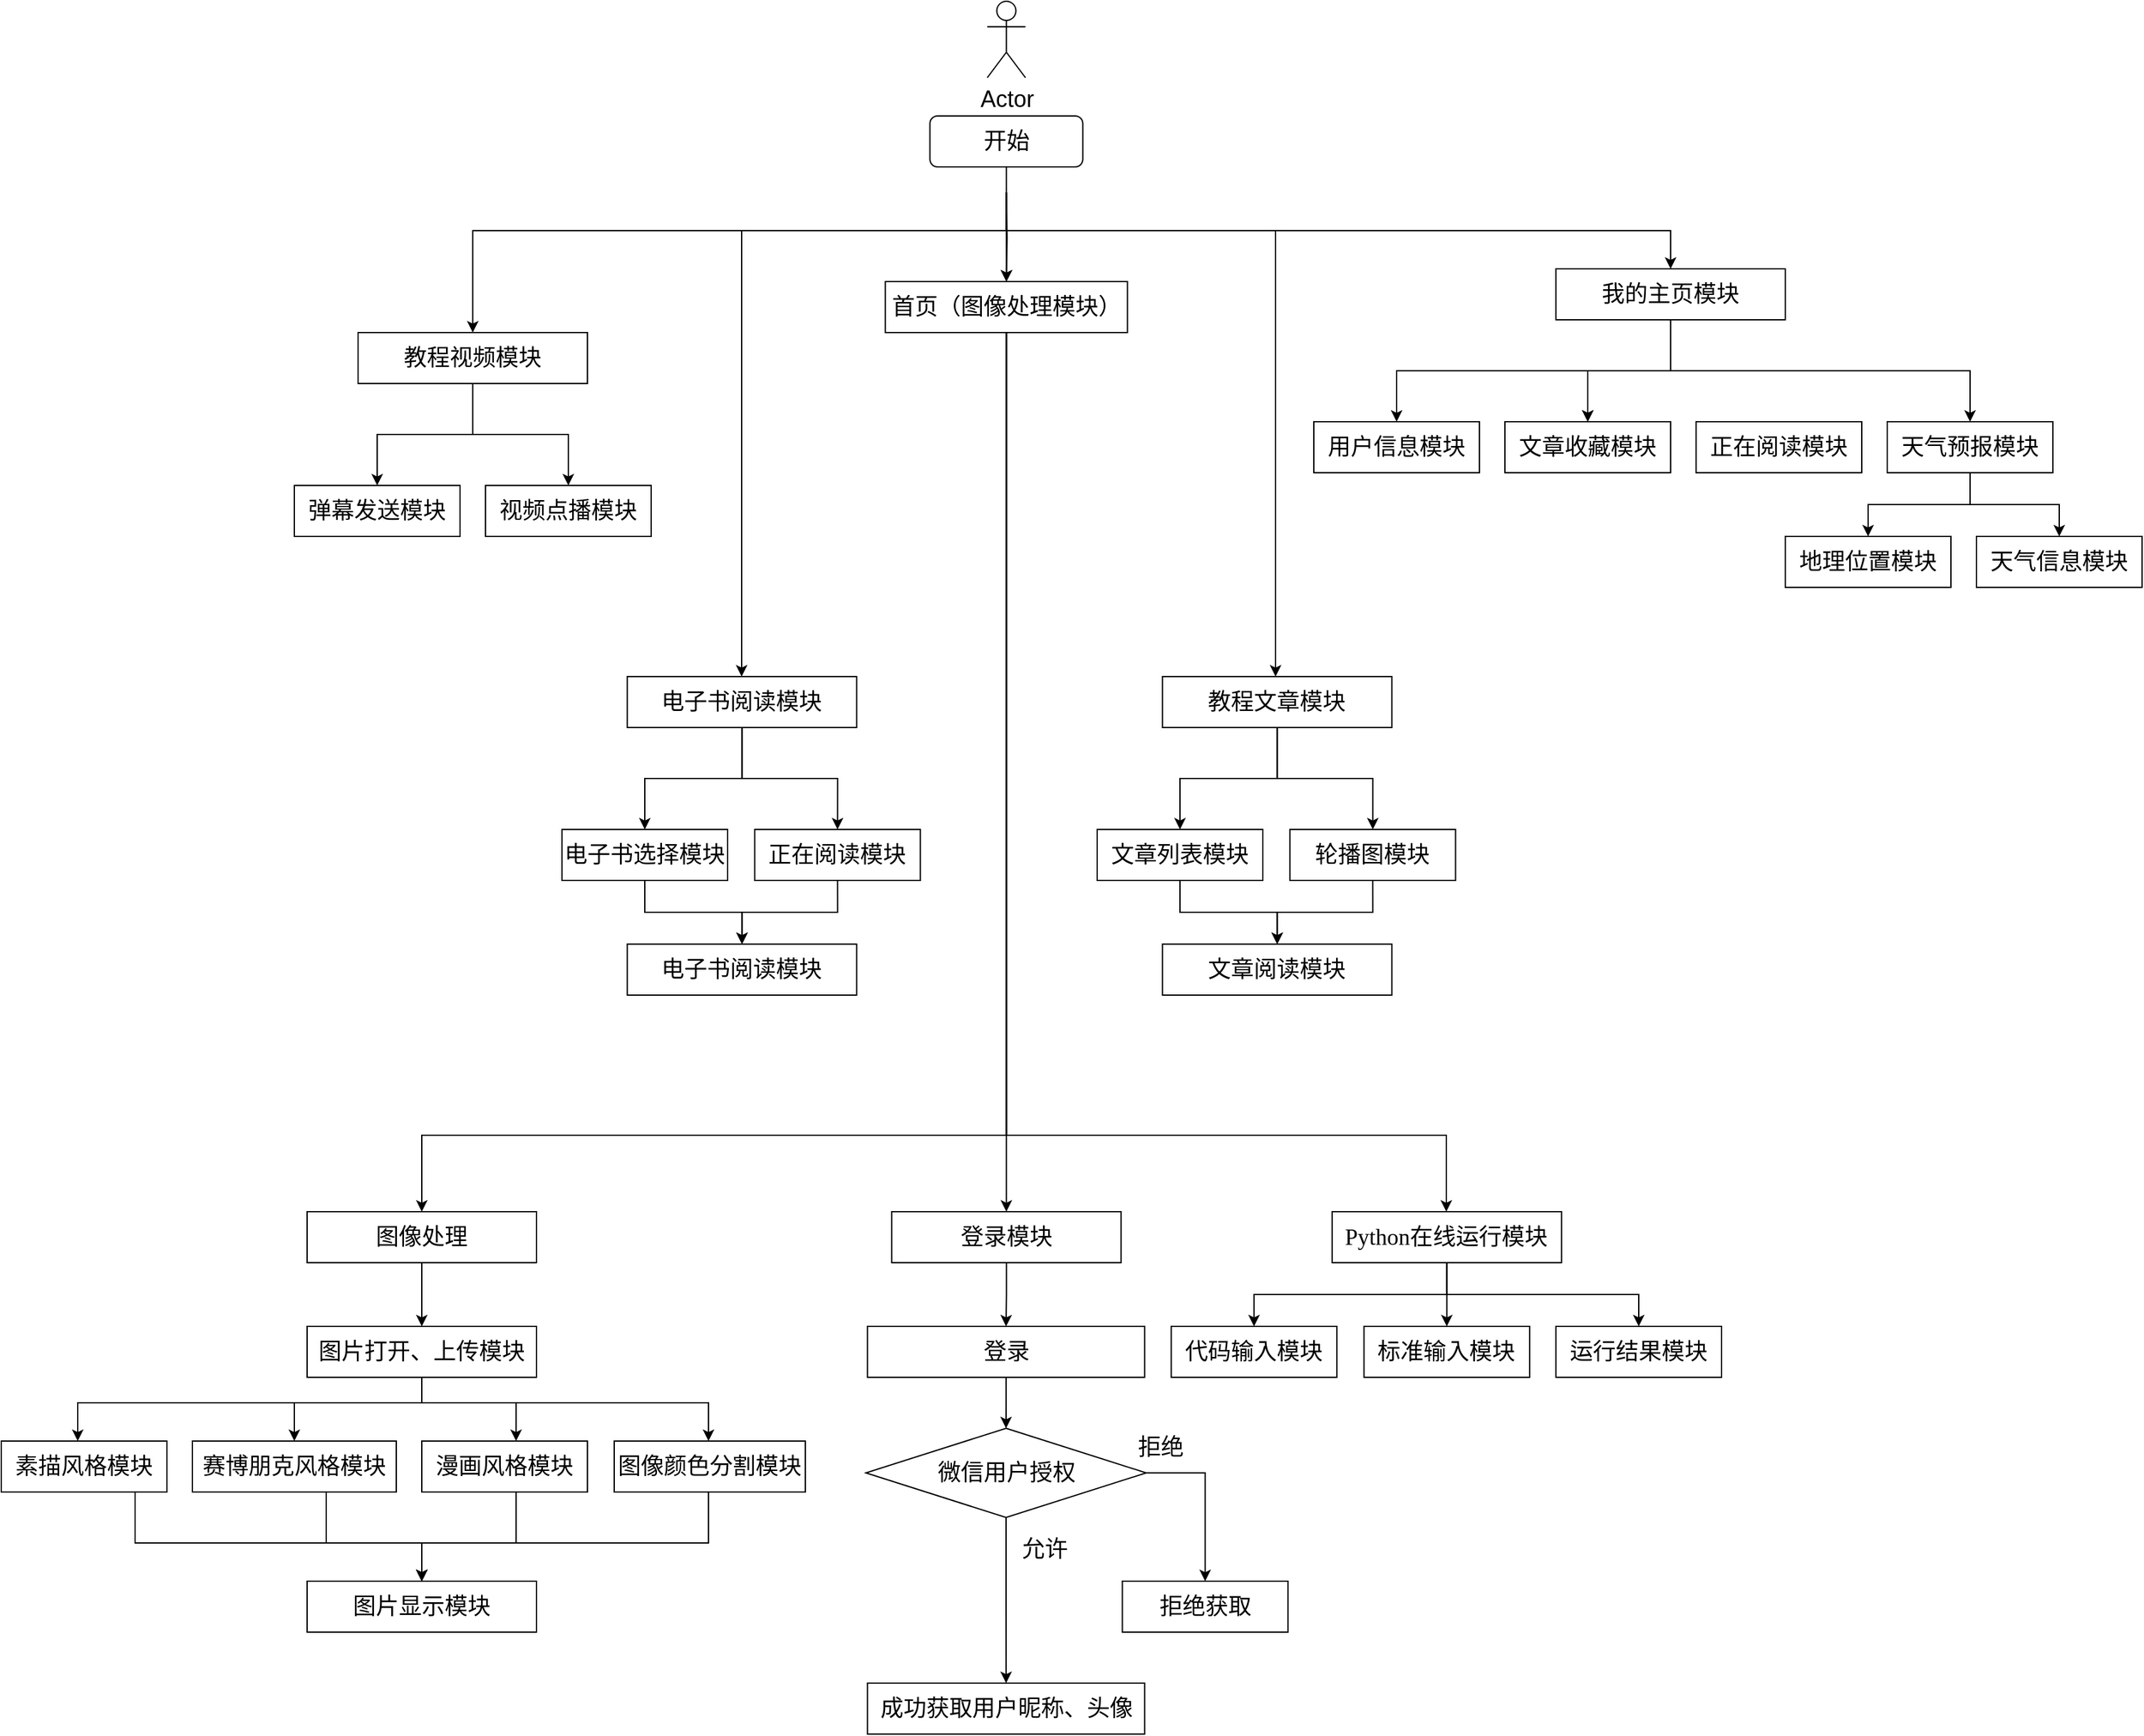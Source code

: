 <mxfile version="20.0.1" type="github">
  <diagram id="D1RPN2QE53cFAJwxmJvd" name="第 1 页">
    <mxGraphModel dx="5023" dy="1853" grid="1" gridSize="10" guides="1" tooltips="1" connect="1" arrows="1" fold="1" page="1" pageScale="1" pageWidth="2000" pageHeight="2000" math="0" shadow="0">
      <root>
        <mxCell id="0" />
        <mxCell id="1" parent="0" />
        <mxCell id="Kjfhgvf4wOYDhGiWFe_a-2" value="Actor" style="shape=umlActor;verticalLabelPosition=bottom;verticalAlign=top;html=1;fontSize=18;" vertex="1" parent="1">
          <mxGeometry x="363.75" y="310" width="30" height="60" as="geometry" />
        </mxCell>
        <mxCell id="Kjfhgvf4wOYDhGiWFe_a-48" style="edgeStyle=orthogonalEdgeStyle;rounded=0;orthogonalLoop=1;jettySize=auto;html=1;fontFamily=Verdana;fontSize=18;" edge="1" parent="1" source="Kjfhgvf4wOYDhGiWFe_a-5" target="Kjfhgvf4wOYDhGiWFe_a-19">
          <mxGeometry relative="1" as="geometry" />
        </mxCell>
        <mxCell id="Kjfhgvf4wOYDhGiWFe_a-5" value="&lt;pre style=&quot;font-size: 18px;&quot;&gt;&lt;font face=&quot;Verdana&quot; style=&quot;font-size: 18px;&quot;&gt;开始&lt;/font&gt;&lt;/pre&gt;" style="rounded=1;whiteSpace=wrap;html=1;fontSize=18;fontStyle=0" vertex="1" parent="1">
          <mxGeometry x="318.75" y="400" width="120" height="40" as="geometry" />
        </mxCell>
        <mxCell id="Kjfhgvf4wOYDhGiWFe_a-22" value="" style="edgeStyle=orthogonalEdgeStyle;rounded=0;orthogonalLoop=1;jettySize=auto;html=1;fontFamily=Verdana;fontSize=18;" edge="1" parent="1" target="Kjfhgvf4wOYDhGiWFe_a-19">
          <mxGeometry relative="1" as="geometry">
            <mxPoint x="378.8" y="460" as="sourcePoint" />
          </mxGeometry>
        </mxCell>
        <mxCell id="Kjfhgvf4wOYDhGiWFe_a-26" style="edgeStyle=orthogonalEdgeStyle;rounded=0;orthogonalLoop=1;jettySize=auto;html=1;exitX=0.5;exitY=1;exitDx=0;exitDy=0;fontFamily=Verdana;fontSize=18;" edge="1" parent="1" target="Kjfhgvf4wOYDhGiWFe_a-24">
          <mxGeometry relative="1" as="geometry">
            <mxPoint x="378.75" y="460" as="sourcePoint" />
            <Array as="points">
              <mxPoint x="379" y="490" />
              <mxPoint x="590" y="490" />
            </Array>
          </mxGeometry>
        </mxCell>
        <mxCell id="Kjfhgvf4wOYDhGiWFe_a-28" style="edgeStyle=orthogonalEdgeStyle;rounded=0;orthogonalLoop=1;jettySize=auto;html=1;fontFamily=Verdana;fontSize=18;" edge="1" parent="1" target="Kjfhgvf4wOYDhGiWFe_a-23">
          <mxGeometry relative="1" as="geometry">
            <mxPoint x="378.8" y="460" as="sourcePoint" />
            <Array as="points">
              <mxPoint x="379" y="490" />
              <mxPoint x="171" y="490" />
            </Array>
          </mxGeometry>
        </mxCell>
        <mxCell id="Kjfhgvf4wOYDhGiWFe_a-29" style="edgeStyle=orthogonalEdgeStyle;rounded=0;orthogonalLoop=1;jettySize=auto;html=1;fontFamily=Verdana;fontSize=18;" edge="1" parent="1" target="Kjfhgvf4wOYDhGiWFe_a-25">
          <mxGeometry relative="1" as="geometry">
            <mxPoint x="378.8" y="460" as="sourcePoint" />
            <Array as="points">
              <mxPoint x="379" y="490" />
              <mxPoint x="900" y="490" />
            </Array>
          </mxGeometry>
        </mxCell>
        <mxCell id="Kjfhgvf4wOYDhGiWFe_a-30" style="edgeStyle=orthogonalEdgeStyle;rounded=0;orthogonalLoop=1;jettySize=auto;html=1;entryX=0.5;entryY=0;entryDx=0;entryDy=0;fontFamily=Verdana;fontSize=18;" edge="1" parent="1" target="Kjfhgvf4wOYDhGiWFe_a-21">
          <mxGeometry relative="1" as="geometry">
            <mxPoint x="378.8" y="460" as="sourcePoint" />
            <Array as="points">
              <mxPoint x="379" y="490" />
              <mxPoint x="-40" y="490" />
            </Array>
          </mxGeometry>
        </mxCell>
        <mxCell id="Kjfhgvf4wOYDhGiWFe_a-54" style="edgeStyle=orthogonalEdgeStyle;rounded=0;orthogonalLoop=1;jettySize=auto;html=1;fontFamily=Verdana;fontSize=18;" edge="1" parent="1" source="Kjfhgvf4wOYDhGiWFe_a-19" target="Kjfhgvf4wOYDhGiWFe_a-33">
          <mxGeometry relative="1" as="geometry" />
        </mxCell>
        <mxCell id="Kjfhgvf4wOYDhGiWFe_a-56" style="edgeStyle=orthogonalEdgeStyle;rounded=0;orthogonalLoop=1;jettySize=auto;html=1;fontFamily=Verdana;fontSize=18;" edge="1" parent="1" source="Kjfhgvf4wOYDhGiWFe_a-19" target="Kjfhgvf4wOYDhGiWFe_a-46">
          <mxGeometry relative="1" as="geometry">
            <Array as="points">
              <mxPoint x="379" y="1200" />
              <mxPoint x="724" y="1200" />
            </Array>
          </mxGeometry>
        </mxCell>
        <mxCell id="Kjfhgvf4wOYDhGiWFe_a-57" style="edgeStyle=orthogonalEdgeStyle;rounded=0;orthogonalLoop=1;jettySize=auto;html=1;fontFamily=Verdana;fontSize=18;" edge="1" parent="1" source="Kjfhgvf4wOYDhGiWFe_a-19" target="Kjfhgvf4wOYDhGiWFe_a-31">
          <mxGeometry relative="1" as="geometry">
            <Array as="points">
              <mxPoint x="379" y="1200" />
              <mxPoint x="-80" y="1200" />
            </Array>
          </mxGeometry>
        </mxCell>
        <mxCell id="Kjfhgvf4wOYDhGiWFe_a-19" value="首页（图像处理模块）" style="rounded=0;whiteSpace=wrap;html=1;fontFamily=Verdana;fontSize=18;" vertex="1" parent="1">
          <mxGeometry x="283.75" y="530" width="190" height="40" as="geometry" />
        </mxCell>
        <mxCell id="Kjfhgvf4wOYDhGiWFe_a-59" value="" style="edgeStyle=orthogonalEdgeStyle;rounded=0;orthogonalLoop=1;jettySize=auto;html=1;fontFamily=Verdana;fontSize=18;" edge="1" parent="1" source="Kjfhgvf4wOYDhGiWFe_a-21" target="Kjfhgvf4wOYDhGiWFe_a-58">
          <mxGeometry relative="1" as="geometry" />
        </mxCell>
        <mxCell id="Kjfhgvf4wOYDhGiWFe_a-61" style="edgeStyle=orthogonalEdgeStyle;rounded=0;orthogonalLoop=1;jettySize=auto;html=1;entryX=0.5;entryY=0;entryDx=0;entryDy=0;fontFamily=Verdana;fontSize=18;" edge="1" parent="1" source="Kjfhgvf4wOYDhGiWFe_a-21" target="Kjfhgvf4wOYDhGiWFe_a-60">
          <mxGeometry relative="1" as="geometry" />
        </mxCell>
        <mxCell id="Kjfhgvf4wOYDhGiWFe_a-21" value="教程视频模块" style="rounded=0;whiteSpace=wrap;html=1;fontFamily=Verdana;fontSize=18;" vertex="1" parent="1">
          <mxGeometry x="-130" y="570" width="180" height="40" as="geometry" />
        </mxCell>
        <mxCell id="Kjfhgvf4wOYDhGiWFe_a-66" style="edgeStyle=orthogonalEdgeStyle;rounded=0;orthogonalLoop=1;jettySize=auto;html=1;fontFamily=Verdana;fontSize=18;" edge="1" parent="1" source="Kjfhgvf4wOYDhGiWFe_a-23" target="Kjfhgvf4wOYDhGiWFe_a-65">
          <mxGeometry relative="1" as="geometry" />
        </mxCell>
        <mxCell id="Kjfhgvf4wOYDhGiWFe_a-67" style="edgeStyle=orthogonalEdgeStyle;rounded=0;orthogonalLoop=1;jettySize=auto;html=1;entryX=0.5;entryY=0;entryDx=0;entryDy=0;fontFamily=Verdana;fontSize=18;" edge="1" parent="1" source="Kjfhgvf4wOYDhGiWFe_a-23" target="Kjfhgvf4wOYDhGiWFe_a-64">
          <mxGeometry relative="1" as="geometry" />
        </mxCell>
        <mxCell id="Kjfhgvf4wOYDhGiWFe_a-23" value="电子书阅读模块" style="rounded=0;whiteSpace=wrap;html=1;fontFamily=Verdana;fontSize=18;" vertex="1" parent="1">
          <mxGeometry x="81.25" y="840" width="180" height="40" as="geometry" />
        </mxCell>
        <mxCell id="Kjfhgvf4wOYDhGiWFe_a-85" value="" style="edgeStyle=orthogonalEdgeStyle;rounded=0;orthogonalLoop=1;jettySize=auto;html=1;fontFamily=Verdana;fontSize=18;" edge="1" parent="1" source="Kjfhgvf4wOYDhGiWFe_a-24" target="Kjfhgvf4wOYDhGiWFe_a-83">
          <mxGeometry relative="1" as="geometry" />
        </mxCell>
        <mxCell id="Kjfhgvf4wOYDhGiWFe_a-86" style="edgeStyle=orthogonalEdgeStyle;rounded=0;orthogonalLoop=1;jettySize=auto;html=1;fontFamily=Verdana;fontSize=18;" edge="1" parent="1" source="Kjfhgvf4wOYDhGiWFe_a-24" target="Kjfhgvf4wOYDhGiWFe_a-81">
          <mxGeometry relative="1" as="geometry" />
        </mxCell>
        <mxCell id="Kjfhgvf4wOYDhGiWFe_a-24" value="教程文章模块" style="rounded=0;whiteSpace=wrap;html=1;fontFamily=Verdana;fontSize=18;" vertex="1" parent="1">
          <mxGeometry x="501.25" y="840" width="180" height="40" as="geometry" />
        </mxCell>
        <mxCell id="Kjfhgvf4wOYDhGiWFe_a-89" style="edgeStyle=orthogonalEdgeStyle;rounded=0;orthogonalLoop=1;jettySize=auto;html=1;entryX=0.5;entryY=0;entryDx=0;entryDy=0;fontFamily=Verdana;fontSize=18;" edge="1" parent="1" source="Kjfhgvf4wOYDhGiWFe_a-25" target="Kjfhgvf4wOYDhGiWFe_a-87">
          <mxGeometry relative="1" as="geometry">
            <Array as="points">
              <mxPoint x="900" y="600" />
              <mxPoint x="685" y="600" />
            </Array>
          </mxGeometry>
        </mxCell>
        <mxCell id="Kjfhgvf4wOYDhGiWFe_a-92" style="edgeStyle=orthogonalEdgeStyle;rounded=0;orthogonalLoop=1;jettySize=auto;html=1;entryX=0.5;entryY=0;entryDx=0;entryDy=0;fontFamily=Verdana;fontSize=18;" edge="1" parent="1" source="Kjfhgvf4wOYDhGiWFe_a-25" target="Kjfhgvf4wOYDhGiWFe_a-91">
          <mxGeometry relative="1" as="geometry" />
        </mxCell>
        <mxCell id="Kjfhgvf4wOYDhGiWFe_a-93" style="edgeStyle=orthogonalEdgeStyle;rounded=0;orthogonalLoop=1;jettySize=auto;html=1;fontFamily=Verdana;fontSize=18;" edge="1" parent="1" source="Kjfhgvf4wOYDhGiWFe_a-25" target="Kjfhgvf4wOYDhGiWFe_a-91">
          <mxGeometry relative="1" as="geometry" />
        </mxCell>
        <mxCell id="Kjfhgvf4wOYDhGiWFe_a-95" style="edgeStyle=orthogonalEdgeStyle;rounded=0;orthogonalLoop=1;jettySize=auto;html=1;fontFamily=Verdana;fontSize=18;" edge="1" parent="1" source="Kjfhgvf4wOYDhGiWFe_a-25" target="Kjfhgvf4wOYDhGiWFe_a-94">
          <mxGeometry relative="1" as="geometry">
            <Array as="points">
              <mxPoint x="900" y="600" />
              <mxPoint x="1135" y="600" />
            </Array>
          </mxGeometry>
        </mxCell>
        <mxCell id="Kjfhgvf4wOYDhGiWFe_a-25" value="我的主页模块" style="rounded=0;whiteSpace=wrap;html=1;fontFamily=Verdana;fontSize=18;" vertex="1" parent="1">
          <mxGeometry x="810" y="520" width="180" height="40" as="geometry" />
        </mxCell>
        <mxCell id="Kjfhgvf4wOYDhGiWFe_a-114" value="" style="edgeStyle=orthogonalEdgeStyle;rounded=0;orthogonalLoop=1;jettySize=auto;html=1;fontFamily=Verdana;fontSize=18;" edge="1" parent="1" source="Kjfhgvf4wOYDhGiWFe_a-31" target="Kjfhgvf4wOYDhGiWFe_a-113">
          <mxGeometry relative="1" as="geometry" />
        </mxCell>
        <mxCell id="Kjfhgvf4wOYDhGiWFe_a-31" value="图像处理" style="rounded=0;whiteSpace=wrap;html=1;fontFamily=Verdana;fontSize=18;" vertex="1" parent="1">
          <mxGeometry x="-170" y="1260" width="180" height="40" as="geometry" />
        </mxCell>
        <mxCell id="Kjfhgvf4wOYDhGiWFe_a-55" style="edgeStyle=orthogonalEdgeStyle;rounded=0;orthogonalLoop=1;jettySize=auto;html=1;entryX=0.5;entryY=0;entryDx=0;entryDy=0;fontFamily=Verdana;fontSize=18;" edge="1" parent="1" source="Kjfhgvf4wOYDhGiWFe_a-33" target="Kjfhgvf4wOYDhGiWFe_a-36">
          <mxGeometry relative="1" as="geometry" />
        </mxCell>
        <mxCell id="Kjfhgvf4wOYDhGiWFe_a-33" value="登录模块" style="rounded=0;whiteSpace=wrap;html=1;fontFamily=Verdana;fontSize=18;" vertex="1" parent="1">
          <mxGeometry x="288.75" y="1260" width="180" height="40" as="geometry" />
        </mxCell>
        <mxCell id="Kjfhgvf4wOYDhGiWFe_a-35" value="" style="edgeStyle=orthogonalEdgeStyle;rounded=0;orthogonalLoop=1;jettySize=auto;html=1;fontFamily=Verdana;fontSize=18;" edge="1" parent="1" source="Kjfhgvf4wOYDhGiWFe_a-36" target="Kjfhgvf4wOYDhGiWFe_a-40">
          <mxGeometry relative="1" as="geometry" />
        </mxCell>
        <mxCell id="Kjfhgvf4wOYDhGiWFe_a-36" value="登录" style="rounded=0;whiteSpace=wrap;html=1;fontFamily=Verdana;fontSize=18;" vertex="1" parent="1">
          <mxGeometry x="269.75" y="1350" width="217.5" height="40" as="geometry" />
        </mxCell>
        <mxCell id="Kjfhgvf4wOYDhGiWFe_a-37" value="成功获取用户昵称、头像" style="rounded=0;whiteSpace=wrap;html=1;fontFamily=Verdana;fontSize=18;" vertex="1" parent="1">
          <mxGeometry x="269.75" y="1630" width="217.5" height="40" as="geometry" />
        </mxCell>
        <mxCell id="Kjfhgvf4wOYDhGiWFe_a-38" value="" style="edgeStyle=orthogonalEdgeStyle;rounded=0;orthogonalLoop=1;jettySize=auto;html=1;fontFamily=Verdana;fontSize=18;" edge="1" parent="1" source="Kjfhgvf4wOYDhGiWFe_a-40" target="Kjfhgvf4wOYDhGiWFe_a-37">
          <mxGeometry relative="1" as="geometry" />
        </mxCell>
        <mxCell id="Kjfhgvf4wOYDhGiWFe_a-39" value="" style="edgeStyle=orthogonalEdgeStyle;rounded=0;orthogonalLoop=1;jettySize=auto;html=1;fontFamily=Verdana;fontSize=18;" edge="1" parent="1" source="Kjfhgvf4wOYDhGiWFe_a-40" target="Kjfhgvf4wOYDhGiWFe_a-43">
          <mxGeometry relative="1" as="geometry">
            <Array as="points">
              <mxPoint x="534.75" y="1465" />
            </Array>
          </mxGeometry>
        </mxCell>
        <mxCell id="Kjfhgvf4wOYDhGiWFe_a-40" value="微信用户授权" style="rhombus;whiteSpace=wrap;html=1;fontFamily=Verdana;fontSize=18;" vertex="1" parent="1">
          <mxGeometry x="268.5" y="1430" width="220" height="70" as="geometry" />
        </mxCell>
        <mxCell id="Kjfhgvf4wOYDhGiWFe_a-41" value="允许" style="text;html=1;strokeColor=none;fillColor=none;align=center;verticalAlign=middle;whiteSpace=wrap;rounded=0;fontFamily=Verdana;fontSize=18;" vertex="1" parent="1">
          <mxGeometry x="378.5" y="1510" width="60" height="30" as="geometry" />
        </mxCell>
        <mxCell id="Kjfhgvf4wOYDhGiWFe_a-42" value="拒绝" style="text;html=1;strokeColor=none;fillColor=none;align=center;verticalAlign=middle;whiteSpace=wrap;rounded=0;fontFamily=Verdana;fontSize=18;" vertex="1" parent="1">
          <mxGeometry x="469.75" y="1430" width="60" height="30" as="geometry" />
        </mxCell>
        <mxCell id="Kjfhgvf4wOYDhGiWFe_a-43" value="拒绝获取" style="rounded=0;whiteSpace=wrap;html=1;fontFamily=Verdana;fontSize=18;" vertex="1" parent="1">
          <mxGeometry x="469.75" y="1550" width="130" height="40" as="geometry" />
        </mxCell>
        <mxCell id="Kjfhgvf4wOYDhGiWFe_a-105" style="edgeStyle=orthogonalEdgeStyle;rounded=0;orthogonalLoop=1;jettySize=auto;html=1;fontFamily=Verdana;fontSize=18;" edge="1" parent="1" source="Kjfhgvf4wOYDhGiWFe_a-46" target="Kjfhgvf4wOYDhGiWFe_a-102">
          <mxGeometry relative="1" as="geometry" />
        </mxCell>
        <mxCell id="Kjfhgvf4wOYDhGiWFe_a-106" style="edgeStyle=orthogonalEdgeStyle;rounded=0;orthogonalLoop=1;jettySize=auto;html=1;entryX=0.5;entryY=0;entryDx=0;entryDy=0;fontFamily=Verdana;fontSize=18;" edge="1" parent="1" source="Kjfhgvf4wOYDhGiWFe_a-46" target="Kjfhgvf4wOYDhGiWFe_a-103">
          <mxGeometry relative="1" as="geometry" />
        </mxCell>
        <mxCell id="Kjfhgvf4wOYDhGiWFe_a-107" style="edgeStyle=orthogonalEdgeStyle;rounded=0;orthogonalLoop=1;jettySize=auto;html=1;entryX=0.5;entryY=0;entryDx=0;entryDy=0;fontFamily=Verdana;fontSize=18;" edge="1" parent="1" source="Kjfhgvf4wOYDhGiWFe_a-46" target="Kjfhgvf4wOYDhGiWFe_a-104">
          <mxGeometry relative="1" as="geometry" />
        </mxCell>
        <mxCell id="Kjfhgvf4wOYDhGiWFe_a-46" value="Python在线运行模块" style="rounded=0;whiteSpace=wrap;html=1;fontFamily=Verdana;fontSize=18;" vertex="1" parent="1">
          <mxGeometry x="634.38" y="1260" width="180" height="40" as="geometry" />
        </mxCell>
        <mxCell id="Kjfhgvf4wOYDhGiWFe_a-58" value="弹幕发送模块" style="rounded=0;whiteSpace=wrap;html=1;fontFamily=Verdana;fontSize=18;" vertex="1" parent="1">
          <mxGeometry x="-180" y="690" width="130" height="40" as="geometry" />
        </mxCell>
        <mxCell id="Kjfhgvf4wOYDhGiWFe_a-60" value="视频点播模块" style="rounded=0;whiteSpace=wrap;html=1;fontFamily=Verdana;fontSize=18;" vertex="1" parent="1">
          <mxGeometry x="-30" y="690" width="130" height="40" as="geometry" />
        </mxCell>
        <mxCell id="Kjfhgvf4wOYDhGiWFe_a-70" style="edgeStyle=orthogonalEdgeStyle;rounded=0;orthogonalLoop=1;jettySize=auto;html=1;fontFamily=Verdana;fontSize=18;exitX=0.5;exitY=1;exitDx=0;exitDy=0;" edge="1" parent="1" source="Kjfhgvf4wOYDhGiWFe_a-64" target="Kjfhgvf4wOYDhGiWFe_a-68">
          <mxGeometry relative="1" as="geometry">
            <mxPoint x="246.25" y="1010" as="sourcePoint" />
          </mxGeometry>
        </mxCell>
        <mxCell id="Kjfhgvf4wOYDhGiWFe_a-64" value="正在阅读模块" style="rounded=0;whiteSpace=wrap;html=1;fontFamily=Verdana;fontSize=18;" vertex="1" parent="1">
          <mxGeometry x="181.25" y="960" width="130" height="40" as="geometry" />
        </mxCell>
        <mxCell id="Kjfhgvf4wOYDhGiWFe_a-69" value="" style="edgeStyle=orthogonalEdgeStyle;rounded=0;orthogonalLoop=1;jettySize=auto;html=1;fontFamily=Verdana;fontSize=18;exitX=0.5;exitY=1;exitDx=0;exitDy=0;" edge="1" parent="1" source="Kjfhgvf4wOYDhGiWFe_a-65" target="Kjfhgvf4wOYDhGiWFe_a-68">
          <mxGeometry relative="1" as="geometry">
            <mxPoint x="95.05" y="1010" as="sourcePoint" />
          </mxGeometry>
        </mxCell>
        <mxCell id="Kjfhgvf4wOYDhGiWFe_a-65" value="电子书选择模块" style="rounded=0;whiteSpace=wrap;html=1;fontFamily=Verdana;fontSize=18;" vertex="1" parent="1">
          <mxGeometry x="30" y="960" width="130" height="40" as="geometry" />
        </mxCell>
        <mxCell id="Kjfhgvf4wOYDhGiWFe_a-68" value="电子书阅读模块" style="rounded=0;whiteSpace=wrap;html=1;fontFamily=Verdana;fontSize=18;" vertex="1" parent="1">
          <mxGeometry x="81.25" y="1050" width="180" height="40" as="geometry" />
        </mxCell>
        <mxCell id="Kjfhgvf4wOYDhGiWFe_a-80" style="edgeStyle=orthogonalEdgeStyle;rounded=0;orthogonalLoop=1;jettySize=auto;html=1;fontFamily=Verdana;fontSize=18;exitX=0.5;exitY=1;exitDx=0;exitDy=0;" edge="1" parent="1" source="Kjfhgvf4wOYDhGiWFe_a-81" target="Kjfhgvf4wOYDhGiWFe_a-84">
          <mxGeometry relative="1" as="geometry">
            <mxPoint x="666.25" y="1010" as="sourcePoint" />
          </mxGeometry>
        </mxCell>
        <mxCell id="Kjfhgvf4wOYDhGiWFe_a-81" value="轮播图模块" style="rounded=0;whiteSpace=wrap;html=1;fontFamily=Verdana;fontSize=18;" vertex="1" parent="1">
          <mxGeometry x="601.25" y="960" width="130" height="40" as="geometry" />
        </mxCell>
        <mxCell id="Kjfhgvf4wOYDhGiWFe_a-82" value="" style="edgeStyle=orthogonalEdgeStyle;rounded=0;orthogonalLoop=1;jettySize=auto;html=1;fontFamily=Verdana;fontSize=18;exitX=0.5;exitY=1;exitDx=0;exitDy=0;" edge="1" parent="1" source="Kjfhgvf4wOYDhGiWFe_a-83" target="Kjfhgvf4wOYDhGiWFe_a-84">
          <mxGeometry relative="1" as="geometry">
            <mxPoint x="515.05" y="1010" as="sourcePoint" />
          </mxGeometry>
        </mxCell>
        <mxCell id="Kjfhgvf4wOYDhGiWFe_a-83" value="文章列表模块" style="rounded=0;whiteSpace=wrap;html=1;fontFamily=Verdana;fontSize=18;" vertex="1" parent="1">
          <mxGeometry x="450" y="960" width="130" height="40" as="geometry" />
        </mxCell>
        <mxCell id="Kjfhgvf4wOYDhGiWFe_a-84" value="文章阅读模块" style="rounded=0;whiteSpace=wrap;html=1;fontFamily=Verdana;fontSize=18;" vertex="1" parent="1">
          <mxGeometry x="501.25" y="1050" width="180" height="40" as="geometry" />
        </mxCell>
        <mxCell id="Kjfhgvf4wOYDhGiWFe_a-87" value="用户信息模块" style="rounded=0;whiteSpace=wrap;html=1;fontFamily=Verdana;fontSize=18;" vertex="1" parent="1">
          <mxGeometry x="620" y="640" width="130" height="40" as="geometry" />
        </mxCell>
        <mxCell id="Kjfhgvf4wOYDhGiWFe_a-88" value="正在阅读模块" style="rounded=0;whiteSpace=wrap;html=1;fontFamily=Verdana;fontSize=18;" vertex="1" parent="1">
          <mxGeometry x="920" y="640" width="130" height="40" as="geometry" />
        </mxCell>
        <mxCell id="Kjfhgvf4wOYDhGiWFe_a-91" value="文章收藏模块" style="rounded=0;whiteSpace=wrap;html=1;fontFamily=Verdana;fontSize=18;" vertex="1" parent="1">
          <mxGeometry x="770" y="640" width="130" height="40" as="geometry" />
        </mxCell>
        <mxCell id="Kjfhgvf4wOYDhGiWFe_a-97" value="" style="edgeStyle=orthogonalEdgeStyle;rounded=0;orthogonalLoop=1;jettySize=auto;html=1;fontFamily=Verdana;fontSize=18;" edge="1" parent="1" source="Kjfhgvf4wOYDhGiWFe_a-94" target="Kjfhgvf4wOYDhGiWFe_a-96">
          <mxGeometry relative="1" as="geometry" />
        </mxCell>
        <mxCell id="Kjfhgvf4wOYDhGiWFe_a-99" style="edgeStyle=orthogonalEdgeStyle;rounded=0;orthogonalLoop=1;jettySize=auto;html=1;entryX=0.5;entryY=0;entryDx=0;entryDy=0;fontFamily=Verdana;fontSize=18;" edge="1" parent="1" source="Kjfhgvf4wOYDhGiWFe_a-94" target="Kjfhgvf4wOYDhGiWFe_a-98">
          <mxGeometry relative="1" as="geometry" />
        </mxCell>
        <mxCell id="Kjfhgvf4wOYDhGiWFe_a-94" value="天气预报模块" style="rounded=0;whiteSpace=wrap;html=1;fontFamily=Verdana;fontSize=18;" vertex="1" parent="1">
          <mxGeometry x="1070" y="640" width="130" height="40" as="geometry" />
        </mxCell>
        <mxCell id="Kjfhgvf4wOYDhGiWFe_a-96" value="地理位置模块" style="rounded=0;whiteSpace=wrap;html=1;fontFamily=Verdana;fontSize=18;" vertex="1" parent="1">
          <mxGeometry x="990" y="730" width="130" height="40" as="geometry" />
        </mxCell>
        <mxCell id="Kjfhgvf4wOYDhGiWFe_a-98" value="天气信息模块" style="rounded=0;whiteSpace=wrap;html=1;fontFamily=Verdana;fontSize=18;" vertex="1" parent="1">
          <mxGeometry x="1140" y="730" width="130" height="40" as="geometry" />
        </mxCell>
        <mxCell id="Kjfhgvf4wOYDhGiWFe_a-102" value="代码输入模块" style="rounded=0;whiteSpace=wrap;html=1;fontFamily=Verdana;fontSize=18;" vertex="1" parent="1">
          <mxGeometry x="508.13" y="1350" width="130" height="40" as="geometry" />
        </mxCell>
        <mxCell id="Kjfhgvf4wOYDhGiWFe_a-103" value="标准输入模块" style="rounded=0;whiteSpace=wrap;html=1;fontFamily=Verdana;fontSize=18;" vertex="1" parent="1">
          <mxGeometry x="659.38" y="1350" width="130" height="40" as="geometry" />
        </mxCell>
        <mxCell id="Kjfhgvf4wOYDhGiWFe_a-104" value="运行结果模块" style="rounded=0;whiteSpace=wrap;html=1;fontFamily=Verdana;fontSize=18;" vertex="1" parent="1">
          <mxGeometry x="810" y="1350" width="130" height="40" as="geometry" />
        </mxCell>
        <mxCell id="Kjfhgvf4wOYDhGiWFe_a-130" style="edgeStyle=orthogonalEdgeStyle;rounded=0;orthogonalLoop=1;jettySize=auto;html=1;entryX=0.5;entryY=0;entryDx=0;entryDy=0;fontFamily=Verdana;fontSize=18;" edge="1" parent="1" source="Kjfhgvf4wOYDhGiWFe_a-108" target="Kjfhgvf4wOYDhGiWFe_a-126">
          <mxGeometry relative="1" as="geometry">
            <Array as="points">
              <mxPoint x="145" y="1520" />
              <mxPoint x="-80" y="1520" />
            </Array>
          </mxGeometry>
        </mxCell>
        <mxCell id="Kjfhgvf4wOYDhGiWFe_a-108" value="图像颜色分割模块" style="rounded=0;whiteSpace=wrap;html=1;fontFamily=Verdana;fontSize=18;" vertex="1" parent="1">
          <mxGeometry x="71" y="1440" width="150" height="40" as="geometry" />
        </mxCell>
        <mxCell id="Kjfhgvf4wOYDhGiWFe_a-129" style="edgeStyle=orthogonalEdgeStyle;rounded=0;orthogonalLoop=1;jettySize=auto;html=1;entryX=0.5;entryY=0;entryDx=0;entryDy=0;fontFamily=Verdana;fontSize=18;" edge="1" parent="1" source="Kjfhgvf4wOYDhGiWFe_a-109" target="Kjfhgvf4wOYDhGiWFe_a-126">
          <mxGeometry relative="1" as="geometry">
            <Array as="points">
              <mxPoint x="-6" y="1520" />
              <mxPoint x="-80" y="1520" />
            </Array>
          </mxGeometry>
        </mxCell>
        <mxCell id="Kjfhgvf4wOYDhGiWFe_a-109" value="漫画风格模块" style="rounded=0;whiteSpace=wrap;html=1;fontFamily=Verdana;fontSize=18;" vertex="1" parent="1">
          <mxGeometry x="-80" y="1440" width="130" height="40" as="geometry" />
        </mxCell>
        <mxCell id="Kjfhgvf4wOYDhGiWFe_a-128" style="edgeStyle=orthogonalEdgeStyle;rounded=0;orthogonalLoop=1;jettySize=auto;html=1;entryX=0.5;entryY=0;entryDx=0;entryDy=0;fontFamily=Verdana;fontSize=18;" edge="1" parent="1" source="Kjfhgvf4wOYDhGiWFe_a-110" target="Kjfhgvf4wOYDhGiWFe_a-126">
          <mxGeometry relative="1" as="geometry">
            <Array as="points">
              <mxPoint x="-155" y="1520" />
              <mxPoint x="-80" y="1520" />
            </Array>
          </mxGeometry>
        </mxCell>
        <mxCell id="Kjfhgvf4wOYDhGiWFe_a-110" value="赛博朋克风格模块" style="rounded=0;whiteSpace=wrap;html=1;fontFamily=Verdana;fontSize=18;" vertex="1" parent="1">
          <mxGeometry x="-260" y="1440" width="160" height="40" as="geometry" />
        </mxCell>
        <mxCell id="Kjfhgvf4wOYDhGiWFe_a-127" style="edgeStyle=orthogonalEdgeStyle;rounded=0;orthogonalLoop=1;jettySize=auto;html=1;fontFamily=Verdana;fontSize=18;" edge="1" parent="1" source="Kjfhgvf4wOYDhGiWFe_a-111" target="Kjfhgvf4wOYDhGiWFe_a-126">
          <mxGeometry relative="1" as="geometry">
            <Array as="points">
              <mxPoint x="-305" y="1520" />
              <mxPoint x="-80" y="1520" />
            </Array>
          </mxGeometry>
        </mxCell>
        <mxCell id="Kjfhgvf4wOYDhGiWFe_a-111" value="素描风格模块" style="rounded=0;whiteSpace=wrap;html=1;fontFamily=Verdana;fontSize=18;" vertex="1" parent="1">
          <mxGeometry x="-410" y="1440" width="130" height="40" as="geometry" />
        </mxCell>
        <mxCell id="Kjfhgvf4wOYDhGiWFe_a-122" style="edgeStyle=orthogonalEdgeStyle;rounded=0;orthogonalLoop=1;jettySize=auto;html=1;entryX=0.5;entryY=0;entryDx=0;entryDy=0;fontFamily=Verdana;fontSize=18;" edge="1" parent="1" source="Kjfhgvf4wOYDhGiWFe_a-113" target="Kjfhgvf4wOYDhGiWFe_a-110">
          <mxGeometry relative="1" as="geometry">
            <Array as="points">
              <mxPoint x="-80" y="1410" />
              <mxPoint x="-180" y="1410" />
            </Array>
          </mxGeometry>
        </mxCell>
        <mxCell id="Kjfhgvf4wOYDhGiWFe_a-123" style="edgeStyle=orthogonalEdgeStyle;rounded=0;orthogonalLoop=1;jettySize=auto;html=1;fontFamily=Verdana;fontSize=18;" edge="1" parent="1" source="Kjfhgvf4wOYDhGiWFe_a-113" target="Kjfhgvf4wOYDhGiWFe_a-109">
          <mxGeometry relative="1" as="geometry">
            <Array as="points">
              <mxPoint x="-80" y="1410" />
              <mxPoint x="-6" y="1410" />
            </Array>
          </mxGeometry>
        </mxCell>
        <mxCell id="Kjfhgvf4wOYDhGiWFe_a-124" style="edgeStyle=orthogonalEdgeStyle;rounded=0;orthogonalLoop=1;jettySize=auto;html=1;fontFamily=Verdana;fontSize=18;" edge="1" parent="1" source="Kjfhgvf4wOYDhGiWFe_a-113" target="Kjfhgvf4wOYDhGiWFe_a-108">
          <mxGeometry relative="1" as="geometry">
            <Array as="points">
              <mxPoint x="-80" y="1410" />
              <mxPoint x="145" y="1410" />
            </Array>
          </mxGeometry>
        </mxCell>
        <mxCell id="Kjfhgvf4wOYDhGiWFe_a-125" style="edgeStyle=orthogonalEdgeStyle;rounded=0;orthogonalLoop=1;jettySize=auto;html=1;fontFamily=Verdana;fontSize=18;" edge="1" parent="1" source="Kjfhgvf4wOYDhGiWFe_a-113" target="Kjfhgvf4wOYDhGiWFe_a-111">
          <mxGeometry relative="1" as="geometry">
            <Array as="points">
              <mxPoint x="-80" y="1410" />
              <mxPoint x="-350" y="1410" />
            </Array>
          </mxGeometry>
        </mxCell>
        <mxCell id="Kjfhgvf4wOYDhGiWFe_a-113" value="图片打开、上传模块" style="rounded=0;whiteSpace=wrap;html=1;fontFamily=Verdana;fontSize=18;" vertex="1" parent="1">
          <mxGeometry x="-170" y="1350" width="180" height="40" as="geometry" />
        </mxCell>
        <mxCell id="Kjfhgvf4wOYDhGiWFe_a-126" value="图片显示模块" style="rounded=0;whiteSpace=wrap;html=1;fontFamily=Verdana;fontSize=18;" vertex="1" parent="1">
          <mxGeometry x="-170" y="1550" width="180" height="40" as="geometry" />
        </mxCell>
      </root>
    </mxGraphModel>
  </diagram>
</mxfile>
